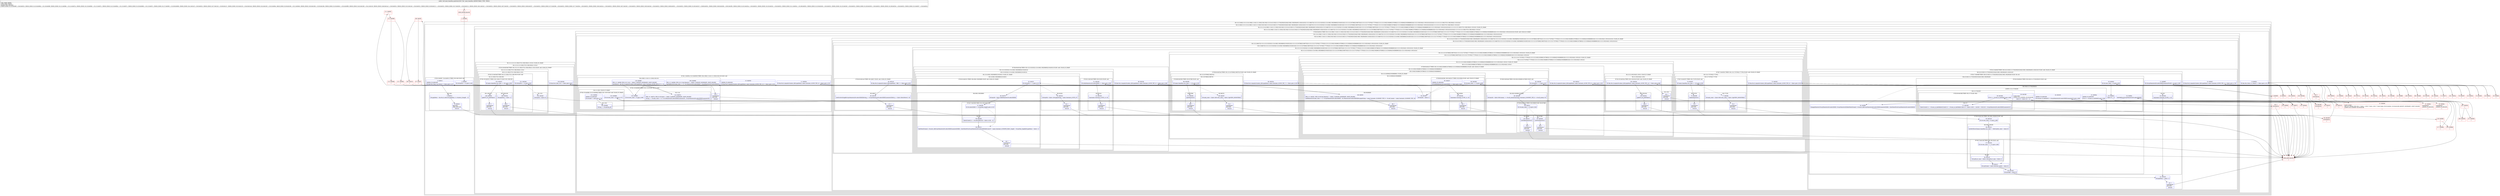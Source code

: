 digraph "CFG formain.GameRun.popState()V" {
subgraph cluster_Region_7643764 {
label = "R(1:(2:(2:5|6)|(1:(2:(1:(2:(4:109|(1:114)(1:(1:126))|118|119)|(1:(2:(3:(4:(3:20|(2:(1:27)(0)|29)|32)|34|(3:36|(1:38)|39)|40)(1:43)|41|42)|(1:(2:(2:46|47)|(1:(2:(1:(2:(2:52|53)|(1:(2:(4:56|(1:58)|59|60)|(2:61|62)))))|(1:(2:(1:(2:(2:67|68)|(2:69|70)))|(1:(2:(1:(2:(2:75|76)|(2:77|78)))|(1:(2:(1:(2:(2:83|(2:85|86)(2:87|88))|(1:(2:(2:93|94)|(3:95|98|99)))))|(1:(2:(2:103|104)|(1:105)))))))))))))))))|(1:(1:(1:(2:(1:(2:136|137)(2:138|139))|(1:132)))))))))";
node [shape=record,color=blue];
subgraph cluster_Region_605634657 {
label = "R(2:(2:5|6)|(1:(2:(1:(2:(4:109|(1:114)(1:(1:126))|118|119)|(1:(2:(3:(4:(3:20|(2:(1:27)(0)|29)|32)|34|(3:36|(1:38)|39)|40)(1:43)|41|42)|(1:(2:(2:46|47)|(1:(2:(1:(2:(2:52|53)|(1:(2:(4:56|(1:58)|59|60)|(2:61|62)))))|(1:(2:(1:(2:(2:67|68)|(2:69|70)))|(1:(2:(1:(2:(2:75|76)|(2:77|78)))|(1:(2:(1:(2:(2:83|(2:85|86)(2:87|88))|(1:(2:(2:93|94)|(3:95|98|99)))))|(1:(2:(2:103|104)|(1:105)))))))))))))))))|(1:(1:(1:(2:(1:(2:136|137)(2:138|139))|(1:132))))))))";
node [shape=record,color=blue];
subgraph cluster_IfRegion_589120002 {
label = "IF [B:2:0x0007, B:4:0x0011] THEN: R(2:5|6) ELSE: null";
node [shape=record,color=blue];
Node_2 [shape=record,label="{2\:\ 0x0007|lif (r9.buyOk == 0) goto L145l}"];
Node_4 [shape=record,label="{4\:\ 0x0011|ADDED_TO_REGION\l|lif (dm.Ms.i().key_Up_Down() != false) goto L147l}"];
subgraph cluster_Region_328970517 {
label = "R(2:5|6)";
node [shape=record,color=blue];
Node_5 [shape=record,label="{5\:\ 0x0013|lr9.popMenu = dm.Ms.i().select(r9.popMenu, 0, r9.about_d.length \- 1)l}"];
Node_6 [shape=record,label="{6\:\ 0x0023|RETURN\lORIG_RETURN\l|lreturnl}"];
}
}
subgraph cluster_Region_920241680 {
label = "R(1:(2:(1:(2:(4:109|(1:114)(1:(1:126))|118|119)|(1:(2:(3:(4:(3:20|(2:(1:27)(0)|29)|32)|34|(3:36|(1:38)|39)|40)(1:43)|41|42)|(1:(2:(2:46|47)|(1:(2:(1:(2:(2:52|53)|(1:(2:(4:56|(1:58)|59|60)|(2:61|62)))))|(1:(2:(1:(2:(2:67|68)|(2:69|70)))|(1:(2:(1:(2:(2:75|76)|(2:77|78)))|(1:(2:(1:(2:(2:83|(2:85|86)(2:87|88))|(1:(2:(2:93|94)|(3:95|98|99)))))|(1:(2:(2:103|104)|(1:105)))))))))))))))))|(1:(1:(1:(2:(1:(2:136|137)(2:138|139))|(1:132))))))) | ELSE_IF_CHAIN\l";
node [shape=record,color=blue];
subgraph cluster_Region_1479377634 {
label = "R(2:(1:(2:(4:109|(1:114)(1:(1:126))|118|119)|(1:(2:(3:(4:(3:20|(2:(1:27)(0)|29)|32)|34|(3:36|(1:38)|39)|40)(1:43)|41|42)|(1:(2:(2:46|47)|(1:(2:(1:(2:(2:52|53)|(1:(2:(4:56|(1:58)|59|60)|(2:61|62)))))|(1:(2:(1:(2:(2:67|68)|(2:69|70)))|(1:(2:(1:(2:(2:75|76)|(2:77|78)))|(1:(2:(1:(2:(2:83|(2:85|86)(2:87|88))|(1:(2:(2:93|94)|(3:95|98|99)))))|(1:(2:(2:103|104)|(1:105)))))))))))))))))|(1:(1:(1:(2:(1:(2:136|137)(2:138|139))|(1:132))))))";
node [shape=record,color=blue];
subgraph cluster_IfRegion_292148919 {
label = "IF [B:9:0x002c] THEN: R(1:(2:(4:109|(1:114)(1:(1:126))|118|119)|(1:(2:(3:(4:(3:20|(2:(1:27)(0)|29)|32)|34|(3:36|(1:38)|39)|40)(1:43)|41|42)|(1:(2:(2:46|47)|(1:(2:(1:(2:(2:52|53)|(1:(2:(4:56|(1:58)|59|60)|(2:61|62)))))|(1:(2:(1:(2:(2:67|68)|(2:69|70)))|(1:(2:(1:(2:(2:75|76)|(2:77|78)))|(1:(2:(1:(2:(2:83|(2:85|86)(2:87|88))|(1:(2:(2:93|94)|(3:95|98|99)))))|(1:(2:(2:103|104)|(1:105))))))))))))))))) ELSE: null | ELSE_IF_CHAIN\l";
node [shape=record,color=blue];
Node_9 [shape=record,label="{9\:\ 0x002c|lif (dm.Ms.i().key_S1_Num5() != false) goto L151l}"];
subgraph cluster_Region_1597300374 {
label = "R(1:(2:(4:109|(1:114)(1:(1:126))|118|119)|(1:(2:(3:(4:(3:20|(2:(1:27)(0)|29)|32)|34|(3:36|(1:38)|39)|40)(1:43)|41|42)|(1:(2:(2:46|47)|(1:(2:(1:(2:(2:52|53)|(1:(2:(4:56|(1:58)|59|60)|(2:61|62)))))|(1:(2:(1:(2:(2:67|68)|(2:69|70)))|(1:(2:(1:(2:(2:75|76)|(2:77|78)))|(1:(2:(1:(2:(2:83|(2:85|86)(2:87|88))|(1:(2:(2:93|94)|(3:95|98|99)))))|(1:(2:(2:103|104)|(1:105)))))))))))))))))";
node [shape=record,color=blue];
subgraph cluster_Region_665156134 {
label = "R(2:(4:109|(1:114)(1:(1:126))|118|119)|(1:(2:(3:(4:(3:20|(2:(1:27)(0)|29)|32)|34|(3:36|(1:38)|39)|40)(1:43)|41|42)|(1:(2:(2:46|47)|(1:(2:(1:(2:(2:52|53)|(1:(2:(4:56|(1:58)|59|60)|(2:61|62)))))|(1:(2:(1:(2:(2:67|68)|(2:69|70)))|(1:(2:(1:(2:(2:75|76)|(2:77|78)))|(1:(2:(1:(2:(2:83|(2:85|86)(2:87|88))|(1:(2:(2:93|94)|(3:95|98|99)))))|(1:(2:(2:103|104)|(1:105))))))))))))))))";
node [shape=record,color=blue];
subgraph cluster_IfRegion_330028706 {
label = "IF [B:11:0x003e, B:13:0x0050] THEN: R(4:109|(1:114)(1:(1:126))|118|119) ELSE: null";
node [shape=record,color=blue];
Node_11 [shape=record,label="{11\:\ 0x003e|lif (dm.Ms.i().equals(r9.about_d[r9.popMenu], main.Constants_H.POP_TXT_0) != false) goto L155l}"];
Node_13 [shape=record,label="{13\:\ 0x0050|ADDED_TO_REGION\l|lif (dm.Ms.i().equals(r9.about_d[r9.popMenu], main.Constants_H.POP_TXT_15) != false) goto L155l}"];
subgraph cluster_Region_1277715982 {
label = "R(4:109|(1:114)(1:(1:126))|118|119)";
node [shape=record,color=blue];
Node_109 [shape=record,label="{109\:\ 0x0060|PHI: r1l  0x0060: PHI (r1v12 dm.Monster) =  binds: [] A[DONT_GENERATE, DONT_INLINE]\l|linitSkillList(r9.mini_state == 6 ? r9.cMonsters[r9.select[0][0]] : r9.myMonsters[r9.select[0][0]])l}"];
subgraph cluster_IfRegion_890356083 {
label = "IF [B:110:0x0065] THEN: R(1:114) ELSE: R(1:(1:126))";
node [shape=record,color=blue];
Node_110 [shape=record,label="{110\:\ 0x0065|lif (r9.view_state \> 0) goto L160l}"];
subgraph cluster_Region_963242429 {
label = "R(1:114)";
node [shape=record,color=blue];
Node_114 [shape=record,label="{114\:\ 0x007a|PHI: r1l  0x007a: PHI (r1v28 byte) =  binds: [] A[DONT_GENERATE, DONT_INLINE]\l|lr9.bg_c = r9.mini_state == 6 ? r9.cMonsters[r9.select[0][0]].monster[3] : r9.myMonsters[r9.select[0][0]].monster[3]l}"];
}
subgraph cluster_Region_1949968116 {
label = "R(1:(1:126)) | ELSE_IF_CHAIN\l";
node [shape=record,color=blue];
subgraph cluster_IfRegion_2066560619 {
label = "IF [B:123:0x00b0, B:125:0x00b4] THEN: R(1:126) ELSE: null | ELSE_IF_CHAIN\l";
node [shape=record,color=blue];
Node_123 [shape=record,label="{123\:\ 0x00b0|lif (r9.view_state \< 0) goto L172l}"];
Node_125 [shape=record,label="{125\:\ 0x00b4|ADDED_TO_REGION\l|lif (r9.myB != null) goto L174l}"];
subgraph cluster_Region_1074555428 {
label = "R(1:126)";
node [shape=record,color=blue];
Node_126 [shape=record,label="{126\:\ 0x00b6|lr9.bg_c = r9.myB.bg_idl}"];
}
}
}
}
Node_118 [shape=record,label="{118\:\ 0x008f|PHI: r1l  0x008f: PHI (r1v21 int) =  binds: [] A[DONT_GENERATE, DONT_INLINE]\l|lrestMove(1, dm.Ms.i().equals(r9.about_d[r9.popMenu], main.Constants_H.POP_TXT_0) ? 0 : 1)l}"];
Node_119 [shape=record,label="{119\:\ ?|SYNTHETIC\lRETURN\l|lreturnl}"];
}
}
subgraph cluster_Region_920541081 {
label = "R(1:(2:(3:(4:(3:20|(2:(1:27)(0)|29)|32)|34|(3:36|(1:38)|39)|40)(1:43)|41|42)|(1:(2:(2:46|47)|(1:(2:(1:(2:(2:52|53)|(1:(2:(4:56|(1:58)|59|60)|(2:61|62)))))|(1:(2:(1:(2:(2:67|68)|(2:69|70)))|(1:(2:(1:(2:(2:75|76)|(2:77|78)))|(1:(2:(1:(2:(2:83|(2:85|86)(2:87|88))|(1:(2:(2:93|94)|(3:95|98|99)))))|(1:(2:(2:103|104)|(1:105))))))))))))))) | ELSE_IF_CHAIN\l";
node [shape=record,color=blue];
subgraph cluster_Region_334944816 {
label = "R(2:(3:(4:(3:20|(2:(1:27)(0)|29)|32)|34|(3:36|(1:38)|39)|40)(1:43)|41|42)|(1:(2:(2:46|47)|(1:(2:(1:(2:(2:52|53)|(1:(2:(4:56|(1:58)|59|60)|(2:61|62)))))|(1:(2:(1:(2:(2:67|68)|(2:69|70)))|(1:(2:(1:(2:(2:75|76)|(2:77|78)))|(1:(2:(1:(2:(2:83|(2:85|86)(2:87|88))|(1:(2:(2:93|94)|(3:95|98|99)))))|(1:(2:(2:103|104)|(1:105))))))))))))))";
node [shape=record,color=blue];
subgraph cluster_IfRegion_33171531 {
label = "IF [B:15:0x00cf] THEN: R(3:(4:(3:20|(2:(1:27)(0)|29)|32)|34|(3:36|(1:38)|39)|40)(1:43)|41|42) ELSE: null | ELSE_IF_CHAIN\l";
node [shape=record,color=blue];
Node_15 [shape=record,label="{15\:\ 0x00cf|lif (dm.Ms.i().equals(r9.about_d[r9.popMenu], main.Constants_H.POP_TXT_1) != false) goto L178l}"];
subgraph cluster_Region_570699546 {
label = "R(3:(4:(3:20|(2:(1:27)(0)|29)|32)|34|(3:36|(1:38)|39)|40)(1:43)|41|42)";
node [shape=record,color=blue];
subgraph cluster_IfRegion_1721947740 {
label = "IF [B:17:0x00df] THEN: R(4:(3:20|(2:(1:27)(0)|29)|32)|34|(3:36|(1:38)|39)|40) ELSE: R(1:43)";
node [shape=record,color=blue];
Node_17 [shape=record,label="{17\:\ 0x00df|lif (r9.myMonsters[r9.select[0][0]].monsterPro[0] \> 0) goto L180l}"];
subgraph cluster_Region_1126217698 {
label = "R(4:(3:20|(2:(1:27)(0)|29)|32)|34|(3:36|(1:38)|39)|40)";
node [shape=record,color=blue];
subgraph cluster_IfRegion_331904957 {
label = "IF [B:19:0x00e3] THEN: R(3:20|(2:(1:27)(0)|29)|32) ELSE: null";
node [shape=record,color=blue];
Node_19 [shape=record,label="{19\:\ 0x00e3|lif (r9.view_state \< 0) goto L182l}"];
subgraph cluster_Region_1889982564 {
label = "R(3:20|(2:(1:27)(0)|29)|32)";
node [shape=record,color=blue];
Node_20 [shape=record,label="{20\:\ 0x00e5|lbyte r0 = 1l}"];
subgraph cluster_LoopRegion_1174688478 {
label = "LOOP:0: (2:(1:27)(0)|29)";
node [shape=record,color=blue];
Node_22 [shape=record,label="{22\:\ 0x00ea|ADDED_TO_REGION\l|lif (r0 \<= r9.mon_in_battle[0]) goto L194l}"];
Node_24 [shape=record,label="{24\:\ 0x0165|ADDED_TO_REGION\l|lif (r9.mon_in_battle[r0] != r9.myMonsters[r9.select[0][0]].monster[1]) goto L196l}"];
subgraph cluster_Region_731654082 {
label = "R(2:(1:27)(0)|29)";
node [shape=record,color=blue];
subgraph cluster_IfRegion_451328034 {
label = "IF [B:26:0x016b] THEN: R(1:27) ELSE: R(0)";
node [shape=record,color=blue];
Node_26 [shape=record,label="{26\:\ 0x016b|lif (r0 == r9.mon_in_battle[0]) goto L198l}"];
subgraph cluster_Region_1548039906 {
label = "R(1:27)";
node [shape=record,color=blue];
Node_27 [shape=record,label="{27\:\ 0x016d|lbyte[] byte[] r1 = r9.mon_in_battlelbyte[] byte[] r2 = r9.mon_in_battlelbyte byte r3 = (byte) (r2[0] + 1)lr2[0] = r3lr1[r3] = r9.myMonsters[r9.select[0][0]].monster[1]l}"];
}
subgraph cluster_Region_280491553 {
label = "R(0)";
node [shape=record,color=blue];
}
}
Node_29 [shape=record,label="{29\:\ 0x0188|LOOP_END\lLOOP:0: B:21:0x00e6\-\>B:29:0x0188\l|lbyte r0 = (byte) (r0 + 1)l}"];
}
}
Node_32 [shape=record,label="{32\:\ 0x00ec|linitSkillList(r9.myMonsters[r9.select[0][0]])l}"];
}
}
Node_34 [shape=record,label="{34\:\ 0x00f9|lchangeMonster(r9.myMonsters[r9.select[0][0]], r9.myMonsters[0])linitMonStream(2, r9.mList_id[r9.myMonsters[r9.select[0][0]].monster[0]][0], 1)lsetShowPro(r9.myMonsters[r9.select[0][0]])l}"];
subgraph cluster_IfRegion_1616368221 {
label = "IF [B:35:0x0130] THEN: R(3:36|(1:38)|39) ELSE: null";
node [shape=record,color=blue];
Node_35 [shape=record,label="{35\:\ 0x0130|lif (r9.view_state \< 0) goto L188l}"];
subgraph cluster_Region_646903314 {
label = "R(3:36|(1:38)|39)";
node [shape=record,color=blue];
Node_36 [shape=record,label="{36\:\ 0x0132|lsetMyThrow()lmain.GameRun.run_state = \-50lr9.battle_state = (byte) 0l}"];
subgraph cluster_IfRegion_1990920417 {
label = "IF [B:37:0x013d] THEN: R(1:38) ELSE: null";
node [shape=record,color=blue];
Node_37 [shape=record,label="{37\:\ 0x013d|lif (r9.view_state == (\-1)) goto L190l}"];
subgraph cluster_Region_1493364459 {
label = "R(1:38)";
node [shape=record,color=blue];
Node_38 [shape=record,label="{38\:\ 0x013f|lr9.myB.act_num = (byte) 1lr9.enB.act_num = (byte) 1l}"];
}
}
Node_39 [shape=record,label="{39\:\ 0x0147|lr9.myB.dead = (byte) 0lr9.first_battle = (byte) 0l}"];
}
}
Node_40 [shape=record,label="{40\:\ 0x014d|lr9.lastSkill = (byte) 0l}"];
}
subgraph cluster_Region_127474348 {
label = "R(1:43)";
node [shape=record,color=blue];
Node_43 [shape=record,label="{43\:\ 0x018d|lsay(main.Constants_H.TXT_5, 0)l}"];
}
}
Node_41 [shape=record,label="{41\:\ 0x014f|lr9.popMenu = (byte) \-1l}"];
Node_42 [shape=record,label="{42\:\ ?|SYNTHETIC\lRETURN\l|lreturnl}"];
}
}
subgraph cluster_Region_1450590763 {
label = "R(1:(2:(2:46|47)|(1:(2:(1:(2:(2:52|53)|(1:(2:(4:56|(1:58)|59|60)|(2:61|62)))))|(1:(2:(1:(2:(2:67|68)|(2:69|70)))|(1:(2:(1:(2:(2:75|76)|(2:77|78)))|(1:(2:(1:(2:(2:83|(2:85|86)(2:87|88))|(1:(2:(2:93|94)|(3:95|98|99)))))|(1:(2:(2:103|104)|(1:105))))))))))))) | ELSE_IF_CHAIN\l";
node [shape=record,color=blue];
subgraph cluster_Region_2016719876 {
label = "R(2:(2:46|47)|(1:(2:(1:(2:(2:52|53)|(1:(2:(4:56|(1:58)|59|60)|(2:61|62)))))|(1:(2:(1:(2:(2:67|68)|(2:69|70)))|(1:(2:(1:(2:(2:75|76)|(2:77|78)))|(1:(2:(1:(2:(2:83|(2:85|86)(2:87|88))|(1:(2:(2:93|94)|(3:95|98|99)))))|(1:(2:(2:103|104)|(1:105))))))))))))";
node [shape=record,color=blue];
subgraph cluster_IfRegion_906983519 {
label = "IF [B:45:0x01a3] THEN: R(2:46|47) ELSE: null | ELSE_IF_CHAIN\l";
node [shape=record,color=blue];
Node_45 [shape=record,label="{45\:\ 0x01a3|lif (dm.Ms.i().equals(r9.about_d[r9.popMenu], \"进化\") != false) goto L203l}"];
subgraph cluster_Region_2039236680 {
label = "R(2:46|47)";
node [shape=record,color=blue];
Node_46 [shape=record,label="{46\:\ 0x01a5|lsetEvolveStringB(r9.myMonsters[r9.select[0][0]])lr9.bg_c = r9.myMonsters[r9.select[0][0]].monster[3]lr9.b_c = (byte) 0lrestMove(2, 0)l}"];
Node_47 [shape=record,label="{47\:\ ?|SYNTHETIC\lRETURN\l|lreturnl}"];
}
}
subgraph cluster_Region_495921736 {
label = "R(1:(2:(1:(2:(2:52|53)|(1:(2:(4:56|(1:58)|59|60)|(2:61|62)))))|(1:(2:(1:(2:(2:67|68)|(2:69|70)))|(1:(2:(1:(2:(2:75|76)|(2:77|78)))|(1:(2:(1:(2:(2:83|(2:85|86)(2:87|88))|(1:(2:(2:93|94)|(3:95|98|99)))))|(1:(2:(2:103|104)|(1:105))))))))))) | ELSE_IF_CHAIN\l";
node [shape=record,color=blue];
subgraph cluster_Region_1086732649 {
label = "R(2:(1:(2:(2:52|53)|(1:(2:(4:56|(1:58)|59|60)|(2:61|62)))))|(1:(2:(1:(2:(2:67|68)|(2:69|70)))|(1:(2:(1:(2:(2:75|76)|(2:77|78)))|(1:(2:(1:(2:(2:83|(2:85|86)(2:87|88))|(1:(2:(2:93|94)|(3:95|98|99)))))|(1:(2:(2:103|104)|(1:105))))))))))";
node [shape=record,color=blue];
subgraph cluster_IfRegion_222723246 {
label = "IF [B:49:0x01da] THEN: R(1:(2:(2:52|53)|(1:(2:(4:56|(1:58)|59|60)|(2:61|62))))) ELSE: null | ELSE_IF_CHAIN\l";
node [shape=record,color=blue];
Node_49 [shape=record,label="{49\:\ 0x01da|lif (dm.Ms.i().equals(r9.about_d[r9.popMenu], main.Constants_H.POP_TXT_3) != false) goto L206l}"];
subgraph cluster_Region_370391878 {
label = "R(1:(2:(2:52|53)|(1:(2:(4:56|(1:58)|59|60)|(2:61|62)))))";
node [shape=record,color=blue];
subgraph cluster_Region_1915362982 {
label = "R(2:(2:52|53)|(1:(2:(4:56|(1:58)|59|60)|(2:61|62))))";
node [shape=record,color=blue];
subgraph cluster_IfRegion_55995643 {
label = "IF [B:51:0x01e6] THEN: R(2:52|53) ELSE: null";
node [shape=record,color=blue];
Node_51 [shape=record,label="{51\:\ 0x01e6|lif (isMyMonsters(r9.select[0][0]) == false) goto L208l}"];
subgraph cluster_Region_1036763955 {
label = "R(2:52|53)";
node [shape=record,color=blue];
Node_52 [shape=record,label="{52\:\ 0x01e8|lsay(main.Constants_H.TXT_13, 0)l}"];
Node_53 [shape=record,label="{53\:\ ?|SYNTHETIC\lRETURN\l|lreturnl}"];
}
}
subgraph cluster_Region_906593863 {
label = "R(1:(2:(4:56|(1:58)|59|60)|(2:61|62))) | ELSE_IF_CHAIN\l";
node [shape=record,color=blue];
subgraph cluster_Region_351564046 {
label = "R(2:(4:56|(1:58)|59|60)|(2:61|62))";
node [shape=record,color=blue];
subgraph cluster_IfRegion_611710687 {
label = "IF [B:55:0x01f1] THEN: R(4:56|(1:58)|59|60) ELSE: null | ELSE_IF_CHAIN\l";
node [shape=record,color=blue];
Node_55 [shape=record,label="{55\:\ 0x01f1|lif (r9.buyOk == 1) goto L211l}"];
subgraph cluster_Region_1204054841 {
label = "R(4:56|(1:58)|59|60)";
node [shape=record,color=blue];
Node_56 [shape=record,label="{56\:\ 0x01f3|lr9.buyOk = (byte) 0ldelMonster(r9.select[0][0])l}"];
subgraph cluster_IfRegion_1032189496 {
label = "IF [B:57:0x0206] THEN: R(1:58) ELSE: null";
node [shape=record,color=blue];
Node_57 [shape=record,label="{57\:\ 0x0206|lif (r9.select[0][0] == r9.myMon_length) goto L213l}"];
subgraph cluster_Region_1002525010 {
label = "R(1:58)";
node [shape=record,color=blue];
Node_58 [shape=record,label="{58\:\ 0x0208|lbyte[] byte[] r1 = r9.select[0]lr1[0] = (byte) (r1[0] \- 1)l}"];
}
}
Node_59 [shape=record,label="{59\:\ 0x0212|linitMonStream(2, r9.mList_id[r9.myMonsters[r9.select[0][0]].monster[0]][0], 1)lsetShowPro(r9.myMonsters[r9.select[0][0]])lr9.introT = main.Constants_H.WIDTH_Hlr9.t_length = r9.myMon_lengthlr9.popMenu = (byte) \-1l}"];
Node_60 [shape=record,label="{60\:\ ?|SYNTHETIC\lRETURN\l|lreturnl}"];
}
}
subgraph cluster_Region_172924039 {
label = "R(2:61|62)";
node [shape=record,color=blue];
Node_61 [shape=record,label="{61\:\ 0x0242|lr9.buyOk = (byte) 1lr9.gogoString = main.Constants_H.TXT_47l}"];
Node_62 [shape=record,label="{62\:\ ?|SYNTHETIC\lRETURN\l|lreturnl}"];
}
}
}
}
}
}
subgraph cluster_Region_25579551 {
label = "R(1:(2:(1:(2:(2:67|68)|(2:69|70)))|(1:(2:(1:(2:(2:75|76)|(2:77|78)))|(1:(2:(1:(2:(2:83|(2:85|86)(2:87|88))|(1:(2:(2:93|94)|(3:95|98|99)))))|(1:(2:(2:103|104)|(1:105))))))))) | ELSE_IF_CHAIN\l";
node [shape=record,color=blue];
subgraph cluster_Region_1711238837 {
label = "R(2:(1:(2:(2:67|68)|(2:69|70)))|(1:(2:(1:(2:(2:75|76)|(2:77|78)))|(1:(2:(1:(2:(2:83|(2:85|86)(2:87|88))|(1:(2:(2:93|94)|(3:95|98|99)))))|(1:(2:(2:103|104)|(1:105))))))))";
node [shape=record,color=blue];
subgraph cluster_IfRegion_2002350084 {
label = "IF [B:64:0x025a] THEN: R(1:(2:(2:67|68)|(2:69|70))) ELSE: null | ELSE_IF_CHAIN\l";
node [shape=record,color=blue];
Node_64 [shape=record,label="{64\:\ 0x025a|lif (dm.Ms.i().equals(r9.about_d[r9.popMenu], main.Constants_H.POP_TXT_7) != false) goto L218l}"];
subgraph cluster_Region_160264396 {
label = "R(1:(2:(2:67|68)|(2:69|70)))";
node [shape=record,color=blue];
subgraph cluster_Region_985194314 {
label = "R(2:(2:67|68)|(2:69|70))";
node [shape=record,color=blue];
subgraph cluster_IfRegion_606901358 {
label = "IF [B:66:0x0260] THEN: R(2:67|68) ELSE: null";
node [shape=record,color=blue];
Node_66 [shape=record,label="{66\:\ 0x0260|lif (main.GameRun.run_state == 35) goto L220l}"];
subgraph cluster_Region_407443903 {
label = "R(2:67|68)";
node [shape=record,color=blue];
Node_67 [shape=record,label="{67\:\ 0x0262|lputMonster()l}"];
Node_68 [shape=record,label="{68\:\ ?|SYNTHETIC\lRETURN\l|lreturnl}"];
}
}
subgraph cluster_Region_2048921962 {
label = "R(2:69|70)";
node [shape=record,color=blue];
Node_69 [shape=record,label="{69\:\ 0x0267|lr9.mini_state = (byte) 4lr9.view_state = (byte) 1lgoVIEW_MONSTER()l}"];
Node_70 [shape=record,label="{70\:\ ?|SYNTHETIC\lRETURN\l|lreturnl}"];
}
}
}
}
subgraph cluster_Region_111068139 {
label = "R(1:(2:(1:(2:(2:75|76)|(2:77|78)))|(1:(2:(1:(2:(2:83|(2:85|86)(2:87|88))|(1:(2:(2:93|94)|(3:95|98|99)))))|(1:(2:(2:103|104)|(1:105))))))) | ELSE_IF_CHAIN\l";
node [shape=record,color=blue];
subgraph cluster_Region_1179756722 {
label = "R(2:(1:(2:(2:75|76)|(2:77|78)))|(1:(2:(1:(2:(2:83|(2:85|86)(2:87|88))|(1:(2:(2:93|94)|(3:95|98|99)))))|(1:(2:(2:103|104)|(1:105))))))";
node [shape=record,color=blue];
subgraph cluster_IfRegion_369476902 {
label = "IF [B:72:0x0281] THEN: R(1:(2:(2:75|76)|(2:77|78))) ELSE: null | ELSE_IF_CHAIN\l";
node [shape=record,color=blue];
Node_72 [shape=record,label="{72\:\ 0x0281|lif (dm.Ms.i().equals(r9.about_d[r9.popMenu], main.Constants_H.POP_TXT_8) != false) goto L224l}"];
subgraph cluster_Region_1817460173 {
label = "R(1:(2:(2:75|76)|(2:77|78)))";
node [shape=record,color=blue];
subgraph cluster_Region_472197687 {
label = "R(2:(2:75|76)|(2:77|78))";
node [shape=record,color=blue];
subgraph cluster_IfRegion_1476007225 {
label = "IF [B:74:0x0287] THEN: R(2:75|76) ELSE: null";
node [shape=record,color=blue];
Node_74 [shape=record,label="{74\:\ 0x0287|lif (main.GameRun.run_state == 35) goto L226l}"];
subgraph cluster_Region_1869530645 {
label = "R(2:75|76)";
node [shape=record,color=blue];
Node_75 [shape=record,label="{75\:\ 0x0289|ltakenMonster()l}"];
Node_76 [shape=record,label="{76\:\ ?|SYNTHETIC\lRETURN\l|lreturnl}"];
}
}
subgraph cluster_Region_572077152 {
label = "R(2:77|78)";
node [shape=record,color=blue];
Node_77 [shape=record,label="{77\:\ 0x028e|lr9.mini_state = (byte) 6lr9.view_state = (byte) 1lgoVIEW_MONSTER()l}"];
Node_78 [shape=record,label="{78\:\ ?|SYNTHETIC\lRETURN\l|lreturnl}"];
}
}
}
}
subgraph cluster_Region_400086662 {
label = "R(1:(2:(1:(2:(2:83|(2:85|86)(2:87|88))|(1:(2:(2:93|94)|(3:95|98|99)))))|(1:(2:(2:103|104)|(1:105))))) | ELSE_IF_CHAIN\l";
node [shape=record,color=blue];
subgraph cluster_Region_269240985 {
label = "R(2:(1:(2:(2:83|(2:85|86)(2:87|88))|(1:(2:(2:93|94)|(3:95|98|99)))))|(1:(2:(2:103|104)|(1:105))))";
node [shape=record,color=blue];
subgraph cluster_IfRegion_164329699 {
label = "IF [B:80:0x02a7] THEN: R(1:(2:(2:83|(2:85|86)(2:87|88))|(1:(2:(2:93|94)|(3:95|98|99))))) ELSE: null | ELSE_IF_CHAIN\l";
node [shape=record,color=blue];
Node_80 [shape=record,label="{80\:\ 0x02a7|lif (dm.Ms.i().equals(r9.about_d[r9.popMenu], main.Constants_H.POP_TXT_9) != false) goto L230l}"];
subgraph cluster_Region_1654318990 {
label = "R(1:(2:(2:83|(2:85|86)(2:87|88))|(1:(2:(2:93|94)|(3:95|98|99)))))";
node [shape=record,color=blue];
subgraph cluster_Region_866607549 {
label = "R(2:(2:83|(2:85|86)(2:87|88))|(1:(2:(2:93|94)|(3:95|98|99))))";
node [shape=record,color=blue];
subgraph cluster_IfRegion_1099808210 {
label = "IF [B:82:0x02ab] THEN: R(2:83|(2:85|86)(2:87|88)) ELSE: null";
node [shape=record,color=blue];
Node_82 [shape=record,label="{82\:\ 0x02ab|lif (r9.buyOk == 1) goto L232l}"];
subgraph cluster_Region_324262240 {
label = "R(2:83|(2:85|86)(2:87|88))";
node [shape=record,color=blue];
Node_83 [shape=record,label="{83\:\ 0x02ad|lr9.buyOk = (byte) 0lr9.money += r9.sell_moneylsay(main.Constants_H.MONEY_TXT_9 + r9.sell_money, 0)l}"];
subgraph cluster_IfRegion_641792531 {
label = "IF [B:84:0x02cc] THEN: R(2:85|86) ELSE: R(2:87|88)";
node [shape=record,color=blue];
Node_84 [shape=record,label="{84\:\ 0x02cc|lif (r9.mini_state == 6) goto L234l}"];
subgraph cluster_Region_786619887 {
label = "R(2:85|86)";
node [shape=record,color=blue];
Node_85 [shape=record,label="{85\:\ 0x02ce|lsetTakenMonster()l}"];
Node_86 [shape=record,label="{86\:\ ?|SYNTHETIC\lRETURN\l|lreturnl}"];
}
subgraph cluster_Region_44930764 {
label = "R(2:87|88)";
node [shape=record,color=blue];
Node_87 [shape=record,label="{87\:\ 0x02d3|lsetPutMonster()l}"];
Node_88 [shape=record,label="{88\:\ ?|SYNTHETIC\lRETURN\l|lreturnl}"];
}
}
}
}
subgraph cluster_Region_255383328 {
label = "R(1:(2:(2:93|94)|(3:95|98|99))) | ELSE_IF_CHAIN\l";
node [shape=record,color=blue];
subgraph cluster_Region_780739766 {
label = "R(2:(2:93|94)|(3:95|98|99))";
node [shape=record,color=blue];
subgraph cluster_IfRegion_381454637 {
label = "IF [B:90:0x02db, B:92:0x02e7] THEN: R(2:93|94) ELSE: null | ELSE_IF_CHAIN\l";
node [shape=record,color=blue];
Node_90 [shape=record,label="{90\:\ 0x02db|lif (r9.mini_state == 4) goto L238l}"];
Node_92 [shape=record,label="{92\:\ 0x02e7|ADDED_TO_REGION\l|lif (isMyMonsters(r9.select[0][0]) == false) goto L240l}"];
subgraph cluster_Region_2026464960 {
label = "R(2:93|94)";
node [shape=record,color=blue];
Node_93 [shape=record,label="{93\:\ 0x02e9|lsay(main.Constants_H.TXT_13, 0)l}"];
Node_94 [shape=record,label="{94\:\ ?|SYNTHETIC\lRETURN\l|lreturnl}"];
}
}
subgraph cluster_Region_830553902 {
label = "R(3:95|98|99)";
node [shape=record,color=blue];
Node_95 [shape=record,label="{95\:\ 0x02f0|lr9.buyOk = (byte) 1l}"];
Node_98 [shape=record,label="{98\:\ 0x0301|PHI: r1l  0x0301: PHI (r1v56 dm.Monster) =  binds: [] A[DONT_GENERATE, DONT_INLINE]\l|lsellMonster(r9.mini_state == 4 ? r9.myMonsters[r9.select[0][0]] : r9.cMonsters[r9.select[0][0]])lr9.gogoString = main.Constants_H.MONEY_TXT_9 + r9.sell_money + main.Constants_H.MONEY_TXT_10l}"];
Node_99 [shape=record,label="{99\:\ ?|SYNTHETIC\lRETURN\l|lreturnl}"];
}
}
}
}
}
}
subgraph cluster_Region_1447694652 {
label = "R(1:(2:(2:103|104)|(1:105))) | ELSE_IF_CHAIN\l";
node [shape=record,color=blue];
subgraph cluster_Region_609034041 {
label = "R(2:(2:103|104)|(1:105))";
node [shape=record,color=blue];
subgraph cluster_IfRegion_394363414 {
label = "IF [B:102:0x033a] THEN: R(2:103|104) ELSE: null | ELSE_IF_CHAIN\l";
node [shape=record,color=blue];
Node_102 [shape=record,label="{102\:\ 0x033a|lif (dm.Ms.i().equals(r9.about_d[r9.popMenu], main.Constants_H.POP_TXT_14) != false) goto L248l}"];
subgraph cluster_Region_792835975 {
label = "R(2:103|104)";
node [shape=record,color=blue];
Node_103 [shape=record,label="{103\:\ 0x033c|lgoRUN_IN_MAP(false)l}"];
Node_104 [shape=record,label="{104\:\ ?|SYNTHETIC\lRETURN\l|lreturnl}"];
}
}
subgraph cluster_Region_688165026 {
label = "R(1:105)";
node [shape=record,color=blue];
Node_105 [shape=record,label="{105\:\ ?|SYNTHETIC\lRETURN\l|lreturnl}"];
}
}
}
}
}
}
}
}
}
}
}
}
}
}
}
}
}
}
subgraph cluster_Region_1711076972 {
label = "R(1:(1:(1:(2:(1:(2:136|137)(2:138|139))|(1:132))))) | ELSE_IF_CHAIN\l";
node [shape=record,color=blue];
subgraph cluster_Region_2121685495 {
label = "R(1:(1:(2:(1:(2:136|137)(2:138|139))|(1:132))))";
node [shape=record,color=blue];
subgraph cluster_IfRegion_1546200113 {
label = "IF [B:129:0x0349] THEN: R(1:(2:(1:(2:136|137)(2:138|139))|(1:132))) ELSE: null | ELSE_IF_CHAIN\l";
node [shape=record,color=blue];
Node_129 [shape=record,label="{129\:\ 0x0349|lif (dm.Ms.i().key_S2() != false) goto L251l}"];
subgraph cluster_Region_1369783958 {
label = "R(1:(2:(1:(2:136|137)(2:138|139))|(1:132)))";
node [shape=record,color=blue];
subgraph cluster_Region_1399389528 {
label = "R(2:(1:(2:136|137)(2:138|139))|(1:132))";
node [shape=record,color=blue];
subgraph cluster_IfRegion_522039075 {
label = "IF [B:131:0x034d] THEN: R(1:(2:136|137)(2:138|139)) ELSE: null";
node [shape=record,color=blue];
Node_131 [shape=record,label="{131\:\ 0x034d|lif (r9.buyOk == 0) goto L254l}"];
subgraph cluster_Region_176167005 {
label = "R(1:(2:136|137)(2:138|139))";
node [shape=record,color=blue];
subgraph cluster_IfRegion_1915340309 {
label = "IF [B:135:0x0357] THEN: R(2:136|137) ELSE: R(2:138|139)";
node [shape=record,color=blue];
Node_135 [shape=record,label="{135\:\ 0x0357|lif (main.GameRun.run_state == 65) goto L256l}"];
subgraph cluster_Region_1723819829 {
label = "R(2:136|137)";
node [shape=record,color=blue];
Node_136 [shape=record,label="{136\:\ 0x0359|lgoRUN_IN_MAP(false)l}"];
Node_137 [shape=record,label="{137\:\ ?|SYNTHETIC\lRETURN\l|lreturnl}"];
}
subgraph cluster_Region_346663030 {
label = "R(2:138|139)";
node [shape=record,color=blue];
Node_138 [shape=record,label="{138\:\ 0x035e|lr9.popMenu = (byte) \-1l}"];
Node_139 [shape=record,label="{139\:\ ?|SYNTHETIC\lRETURN\l|lreturnl}"];
}
}
}
}
subgraph cluster_Region_518064206 {
label = "R(1:132)";
node [shape=record,color=blue];
Node_132 [shape=record,label="{132\:\ 0x034f|lr9.buyOk = (byte) 0l}"];
}
}
}
}
}
}
}
}
}
}
Node_0 [shape=record,color=red,label="{0\:\ ?|MTH_ENTER_BLOCK\l|l}"];
Node_1 [shape=record,color=red,label="{1\:\ 0x0000|l}"];
Node_3 [shape=record,color=red,label="{3\:\ 0x0009|l}"];
Node_7 [shape=record,color=red,label="{7\:\ ?|MTH_EXIT_BLOCK\l|l}"];
Node_8 [shape=record,color=red,label="{8\:\ 0x0024|l}"];
Node_10 [shape=record,color=red,label="{10\:\ 0x002e|l}"];
Node_12 [shape=record,color=red,label="{12\:\ 0x0040|l}"];
Node_14 [shape=record,color=red,label="{14\:\ 0x00bf|l}"];
Node_16 [shape=record,color=red,label="{16\:\ 0x00d1|l}"];
Node_18 [shape=record,color=red,label="{18\:\ 0x00e1|l}"];
Node_21 [shape=record,color=red,label="{21\:\ 0x00e6|LOOP_START\lPHI: r0l  0x00e6: PHI (r0v1 'i' byte) = (r0v0 'i' byte), (r0v2 'i' byte) binds: [B:20:0x00e5, B:29:0x0188] A[DONT_GENERATE, DONT_INLINE]\lLOOP:0: B:21:0x00e6\-\>B:29:0x0188\l|l}"];
Node_23 [shape=record,color=red,label="{23\:\ 0x0153|l}"];
Node_25 [shape=record,color=red,label="{25\:\ 0x0167|l}"];
Node_28 [shape=record,color=red,label="{28\:\ 0x0188|SYNTHETIC\l|l}"];
Node_30 [shape=record,color=red,label="{30\:\ 0x0188|SYNTHETIC\l|l}"];
Node_31 [shape=record,color=red,label="{31\:\ 0x00ec|SYNTHETIC\lADDED_TO_REGION\l|l}"];
Node_33 [shape=record,color=red,label="{33\:\ 0x00ec|SYNTHETIC\lADDED_TO_REGION\l|l}"];
Node_44 [shape=record,color=red,label="{44\:\ 0x0193|l}"];
Node_48 [shape=record,color=red,label="{48\:\ 0x01ca|l}"];
Node_50 [shape=record,color=red,label="{50\:\ 0x01dc|l}"];
Node_54 [shape=record,color=red,label="{54\:\ 0x01ef|l}"];
Node_63 [shape=record,color=red,label="{63\:\ 0x024a|l}"];
Node_65 [shape=record,color=red,label="{65\:\ 0x025c|l}"];
Node_71 [shape=record,color=red,label="{71\:\ 0x0271|l}"];
Node_73 [shape=record,color=red,label="{73\:\ 0x0283|l}"];
Node_79 [shape=record,color=red,label="{79\:\ 0x0297|l}"];
Node_81 [shape=record,color=red,label="{81\:\ 0x02a9|l}"];
Node_89 [shape=record,color=red,label="{89\:\ 0x02d8|l}"];
Node_91 [shape=record,color=red,label="{91\:\ 0x02dd|l}"];
Node_96 [shape=record,color=red,label="{96\:\ 0x02f5|l}"];
Node_97 [shape=record,color=red,label="{97\:\ 0x02f7|l}"];
Node_100 [shape=record,color=red,label="{100\:\ 0x031f|l}"];
Node_101 [shape=record,color=red,label="{101\:\ 0x032a|l}"];
Node_106 [shape=record,color=red,label="{106\:\ 0x0052|l}"];
Node_107 [shape=record,color=red,label="{107\:\ 0x0054|l}"];
Node_108 [shape=record,color=red,label="{108\:\ 0x0056|l}"];
Node_111 [shape=record,color=red,label="{111\:\ 0x0067|l}"];
Node_112 [shape=record,color=red,label="{112\:\ 0x0069|l}"];
Node_113 [shape=record,color=red,label="{113\:\ 0x006b|l}"];
Node_115 [shape=record,color=red,label="{115\:\ 0x007c|l}"];
Node_116 [shape=record,color=red,label="{116\:\ 0x008c|l}"];
Node_117 [shape=record,color=red,label="{117\:\ 0x008e|l}"];
Node_120 [shape=record,color=red,label="{120\:\ 0x00bd|l}"];
Node_121 [shape=record,color=red,label="{121\:\ 0x009e|l}"];
Node_122 [shape=record,color=red,label="{122\:\ 0x00ae|l}"];
Node_124 [shape=record,color=red,label="{124\:\ 0x00b2|l}"];
Node_127 [shape=record,color=red,label="{127\:\ 0x0093|l}"];
Node_128 [shape=record,color=red,label="{128\:\ 0x0341|l}"];
Node_130 [shape=record,color=red,label="{130\:\ 0x034b|l}"];
Node_133 [shape=record,color=red,label="{133\:\ ?|SYNTHETIC\l|l}"];
Node_134 [shape=record,color=red,label="{134\:\ 0x0353|l}"];
Node_140 [shape=record,color=red,label="{140\:\ ?|SYNTHETIC\l|l}"];
MethodNode[shape=record,label="{public void main.GameRun.popState((r9v0 'this' main.GameRun A[IMMUTABLE_TYPE, THIS]))  | USE_LINES_HINTS\lTYPE_VARS: EMPTY\lINLINE_NOT_NEEDED\lCROSS_EDGE: B:118:0x008f \-\> B:6:0x0023, CROSS_EDGE: B:120:0x00bd \-\> B:118:0x008f, CROSS_EDGE: B:121:0x009e \-\> B:114:0x007a, CROSS_EDGE: B:123:0x00b0 \-\> B:115:0x007c, CROSS_EDGE: B:125:0x00b4 \-\> B:115:0x007c, CROSS_EDGE: B:126:0x00b6 \-\> B:115:0x007c, CROSS_EDGE: B:127:0x0093 \-\> B:109:0x0060, CROSS_EDGE: B:41:0x014f \-\> B:6:0x0023, CROSS_EDGE: B:37:0x013d \-\> B:39:0x0147, CROSS_EDGE: B:35:0x0130 \-\> B:40:0x014d, CROSS_EDGE: B:24:0x0165 \-\> B:32:0x00ec, BACK_EDGE: B:29:0x0188 \-\> B:21:0x00e6, CROSS_EDGE: B:26:0x016b \-\> B:29:0x0188, CROSS_EDGE: B:19:0x00e3 \-\> B:34:0x00f9, CROSS_EDGE: B:43:0x018d \-\> B:41:0x014f, CROSS_EDGE: B:46:0x01a5 \-\> B:6:0x0023, CROSS_EDGE: B:52:0x01e8 \-\> B:6:0x0023, CROSS_EDGE: B:59:0x0212 \-\> B:6:0x0023, CROSS_EDGE: B:57:0x0206 \-\> B:59:0x0212, CROSS_EDGE: B:61:0x0242 \-\> B:6:0x0023, CROSS_EDGE: B:67:0x0262 \-\> B:6:0x0023, CROSS_EDGE: B:69:0x0267 \-\> B:6:0x0023, CROSS_EDGE: B:75:0x0289 \-\> B:6:0x0023, CROSS_EDGE: B:77:0x028e \-\> B:6:0x0023, CROSS_EDGE: B:85:0x02ce \-\> B:6:0x0023, CROSS_EDGE: B:87:0x02d3 \-\> B:6:0x0023, CROSS_EDGE: B:93:0x02e9 \-\> B:6:0x0023, CROSS_EDGE: B:98:0x0301 \-\> B:6:0x0023, CROSS_EDGE: B:100:0x031f \-\> B:98:0x0301, CROSS_EDGE: B:90:0x02db \-\> B:95:0x02f0, CROSS_EDGE: B:102:0x033a \-\> B:6:0x0023, CROSS_EDGE: B:103:0x033c \-\> B:6:0x0023, CROSS_EDGE: B:11:0x003e \-\> B:106:0x0052, CROSS_EDGE: B:129:0x0349 \-\> B:6:0x0023, CROSS_EDGE: B:132:0x034f \-\> B:6:0x0023, CROSS_EDGE: B:136:0x0359 \-\> B:6:0x0023, CROSS_EDGE: B:138:0x035e \-\> B:6:0x0023, CROSS_EDGE: B:2:0x0007 \-\> B:8:0x0024\l}"];
MethodNode -> Node_0;
Node_2 -> Node_3;
Node_2 -> Node_8[style=dashed];
Node_4 -> Node_5;
Node_4 -> Node_8[style=dashed];
Node_5 -> Node_6;
Node_6 -> Node_7;
Node_9 -> Node_10;
Node_9 -> Node_128[style=dashed];
Node_11 -> Node_12[style=dashed];
Node_11 -> Node_106;
Node_13 -> Node_106;
Node_13 -> Node_14[style=dashed];
Node_109 -> Node_110;
Node_110 -> Node_111;
Node_110 -> Node_122[style=dashed];
Node_114 -> Node_115;
Node_123 -> Node_115[style=dashed];
Node_123 -> Node_124;
Node_125 -> Node_115[style=dashed];
Node_125 -> Node_126;
Node_126 -> Node_115;
Node_118 -> Node_119;
Node_119 -> Node_7;
Node_15 -> Node_16;
Node_15 -> Node_44[style=dashed];
Node_17 -> Node_18;
Node_17 -> Node_43[style=dashed];
Node_19 -> Node_20;
Node_19 -> Node_34[style=dashed];
Node_20 -> Node_21;
Node_22 -> Node_23;
Node_22 -> Node_33[style=dashed];
Node_24 -> Node_25;
Node_24 -> Node_31[style=dashed];
Node_26 -> Node_27;
Node_26 -> Node_30[style=dashed];
Node_27 -> Node_28;
Node_29 -> Node_21;
Node_32 -> Node_34;
Node_34 -> Node_35;
Node_35 -> Node_36;
Node_35 -> Node_40[style=dashed];
Node_36 -> Node_37;
Node_37 -> Node_38;
Node_37 -> Node_39[style=dashed];
Node_38 -> Node_39;
Node_39 -> Node_40;
Node_40 -> Node_41;
Node_43 -> Node_41;
Node_41 -> Node_42;
Node_42 -> Node_7;
Node_45 -> Node_46;
Node_45 -> Node_48[style=dashed];
Node_46 -> Node_47;
Node_47 -> Node_7;
Node_49 -> Node_50;
Node_49 -> Node_63[style=dashed];
Node_51 -> Node_52;
Node_51 -> Node_54[style=dashed];
Node_52 -> Node_53;
Node_53 -> Node_7;
Node_55 -> Node_56;
Node_55 -> Node_61[style=dashed];
Node_56 -> Node_57;
Node_57 -> Node_58;
Node_57 -> Node_59[style=dashed];
Node_58 -> Node_59;
Node_59 -> Node_60;
Node_60 -> Node_7;
Node_61 -> Node_62;
Node_62 -> Node_7;
Node_64 -> Node_65;
Node_64 -> Node_71[style=dashed];
Node_66 -> Node_67;
Node_66 -> Node_69[style=dashed];
Node_67 -> Node_68;
Node_68 -> Node_7;
Node_69 -> Node_70;
Node_70 -> Node_7;
Node_72 -> Node_73;
Node_72 -> Node_79[style=dashed];
Node_74 -> Node_75;
Node_74 -> Node_77[style=dashed];
Node_75 -> Node_76;
Node_76 -> Node_7;
Node_77 -> Node_78;
Node_78 -> Node_7;
Node_80 -> Node_81;
Node_80 -> Node_101[style=dashed];
Node_82 -> Node_83;
Node_82 -> Node_89[style=dashed];
Node_83 -> Node_84;
Node_84 -> Node_85;
Node_84 -> Node_87[style=dashed];
Node_85 -> Node_86;
Node_86 -> Node_7;
Node_87 -> Node_88;
Node_88 -> Node_7;
Node_90 -> Node_91;
Node_90 -> Node_95[style=dashed];
Node_92 -> Node_93;
Node_92 -> Node_95[style=dashed];
Node_93 -> Node_94;
Node_94 -> Node_7;
Node_95 -> Node_96;
Node_98 -> Node_99;
Node_99 -> Node_7;
Node_102 -> Node_103;
Node_102 -> Node_105[style=dashed];
Node_103 -> Node_104;
Node_104 -> Node_7;
Node_105 -> Node_7;
Node_129 -> Node_130;
Node_129 -> Node_140[style=dashed];
Node_131 -> Node_132[style=dashed];
Node_131 -> Node_134;
Node_135 -> Node_136;
Node_135 -> Node_138[style=dashed];
Node_136 -> Node_137;
Node_137 -> Node_7;
Node_138 -> Node_139;
Node_139 -> Node_7;
Node_132 -> Node_133;
Node_0 -> Node_1;
Node_1 -> Node_2;
Node_3 -> Node_4;
Node_8 -> Node_9;
Node_10 -> Node_11;
Node_12 -> Node_13;
Node_14 -> Node_15;
Node_16 -> Node_17;
Node_18 -> Node_19;
Node_21 -> Node_22;
Node_23 -> Node_24;
Node_25 -> Node_26;
Node_28 -> Node_29;
Node_30 -> Node_29;
Node_31 -> Node_32;
Node_33 -> Node_32;
Node_44 -> Node_45;
Node_48 -> Node_49;
Node_50 -> Node_51;
Node_54 -> Node_55;
Node_63 -> Node_64;
Node_65 -> Node_66;
Node_71 -> Node_72;
Node_73 -> Node_74;
Node_79 -> Node_80;
Node_81 -> Node_82;
Node_89 -> Node_90;
Node_91 -> Node_92;
Node_96 -> Node_97;
Node_96 -> Node_100;
Node_97 -> Node_98;
Node_100 -> Node_98;
Node_101 -> Node_102;
Node_106 -> Node_107;
Node_107 -> Node_108;
Node_107 -> Node_127;
Node_108 -> Node_109;
Node_111 -> Node_112;
Node_112 -> Node_113;
Node_112 -> Node_121;
Node_113 -> Node_114;
Node_115 -> Node_116;
Node_116 -> Node_117;
Node_116 -> Node_120;
Node_117 -> Node_118;
Node_120 -> Node_118;
Node_121 -> Node_114;
Node_122 -> Node_123;
Node_124 -> Node_125;
Node_127 -> Node_109;
Node_128 -> Node_129;
Node_130 -> Node_131;
Node_133 -> Node_7;
Node_134 -> Node_135;
Node_140 -> Node_7;
}

